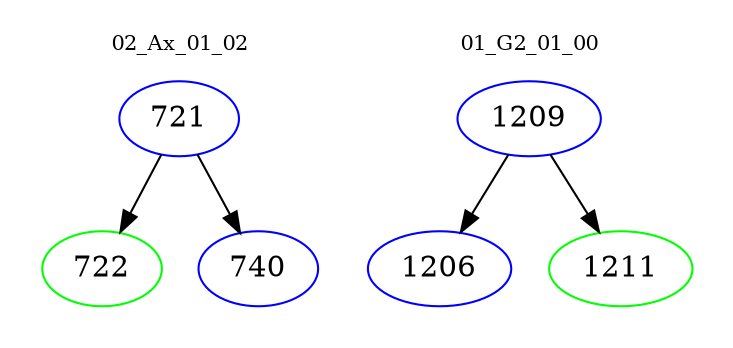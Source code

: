digraph{
subgraph cluster_0 {
color = white
label = "02_Ax_01_02";
fontsize=10;
T0_721 [label="721", color="blue"]
T0_721 -> T0_722 [color="black"]
T0_722 [label="722", color="green"]
T0_721 -> T0_740 [color="black"]
T0_740 [label="740", color="blue"]
}
subgraph cluster_1 {
color = white
label = "01_G2_01_00";
fontsize=10;
T1_1209 [label="1209", color="blue"]
T1_1209 -> T1_1206 [color="black"]
T1_1206 [label="1206", color="blue"]
T1_1209 -> T1_1211 [color="black"]
T1_1211 [label="1211", color="green"]
}
}

